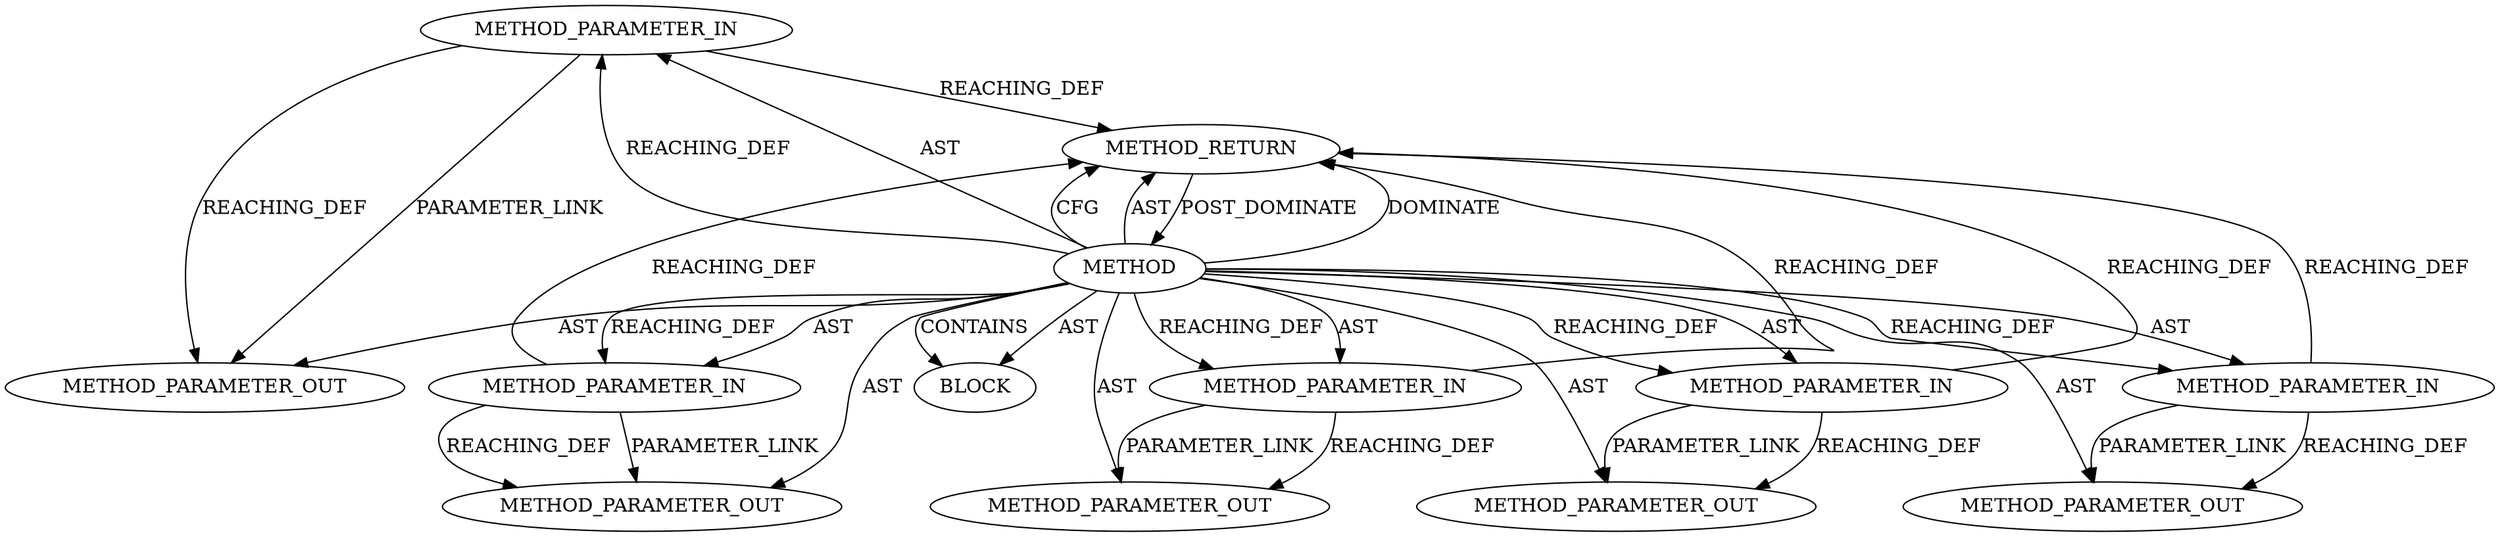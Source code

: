 digraph {
  281 [label=METHOD_PARAMETER_IN ORDER=3 CODE="struct pipe_inode_info *pipe" IS_VARIADIC=false COLUMN_NUMBER=7 LINE_NUMBER=164 TYPE_FULL_NAME="pipe_inode_info*" EVALUATION_STRATEGY="BY_VALUE" INDEX=3 NAME="pipe"]
  21189 [label=METHOD_PARAMETER_OUT ORDER=1 CODE="struct socket *sock" IS_VARIADIC=false COLUMN_NUMBER=28 LINE_NUMBER=163 TYPE_FULL_NAME="socket*" EVALUATION_STRATEGY="BY_VALUE" INDEX=1 NAME="sock"]
  21191 [label=METHOD_PARAMETER_OUT ORDER=3 CODE="struct pipe_inode_info *pipe" IS_VARIADIC=false COLUMN_NUMBER=7 LINE_NUMBER=164 TYPE_FULL_NAME="pipe_inode_info*" EVALUATION_STRATEGY="BY_VALUE" INDEX=3 NAME="pipe"]
  285 [label=METHOD_RETURN ORDER=7 CODE="RET" COLUMN_NUMBER=9 LINE_NUMBER=163 TYPE_FULL_NAME="ssize_t" EVALUATION_STRATEGY="BY_VALUE"]
  21192 [label=METHOD_PARAMETER_OUT ORDER=4 CODE="size_t len" IS_VARIADIC=false COLUMN_NUMBER=7 LINE_NUMBER=165 TYPE_FULL_NAME="size_t" EVALUATION_STRATEGY="BY_VALUE" INDEX=4 NAME="len"]
  279 [label=METHOD_PARAMETER_IN ORDER=1 CODE="struct socket *sock" IS_VARIADIC=false COLUMN_NUMBER=28 LINE_NUMBER=163 TYPE_FULL_NAME="socket*" EVALUATION_STRATEGY="BY_VALUE" INDEX=1 NAME="sock"]
  282 [label=METHOD_PARAMETER_IN ORDER=4 CODE="size_t len" IS_VARIADIC=false COLUMN_NUMBER=7 LINE_NUMBER=165 TYPE_FULL_NAME="size_t" EVALUATION_STRATEGY="BY_VALUE" INDEX=4 NAME="len"]
  280 [label=METHOD_PARAMETER_IN ORDER=2 CODE="loff_t *ppos" IS_VARIADIC=false COLUMN_NUMBER=49 LINE_NUMBER=163 TYPE_FULL_NAME="loff_t*" EVALUATION_STRATEGY="BY_VALUE" INDEX=2 NAME="ppos"]
  21193 [label=METHOD_PARAMETER_OUT ORDER=5 CODE="unsigned int flags" IS_VARIADIC=false COLUMN_NUMBER=19 LINE_NUMBER=165 TYPE_FULL_NAME="unsigned int" EVALUATION_STRATEGY="BY_VALUE" INDEX=5 NAME="flags"]
  283 [label=METHOD_PARAMETER_IN ORDER=5 CODE="unsigned int flags" IS_VARIADIC=false COLUMN_NUMBER=19 LINE_NUMBER=165 TYPE_FULL_NAME="unsigned int" EVALUATION_STRATEGY="BY_VALUE" INDEX=5 NAME="flags"]
  278 [label=METHOD COLUMN_NUMBER=9 LINE_NUMBER=163 COLUMN_NUMBER_END=37 IS_EXTERNAL=false SIGNATURE="ssize_t tls_sw_splice_read (socket*,loff_t*,pipe_inode_info*,size_t,unsigned int)" NAME="tls_sw_splice_read" AST_PARENT_TYPE="TYPE_DECL" AST_PARENT_FULL_NAME="tls.h:<global>" ORDER=34 CODE="ssize_t tls_sw_splice_read(struct socket *sock, loff_t *ppos,
			   struct pipe_inode_info *pipe,
			   size_t len, unsigned int flags);" FULL_NAME="tls_sw_splice_read" LINE_NUMBER_END=165 FILENAME="tls.h"]
  284 [label=BLOCK ORDER=6 ARGUMENT_INDEX=-1 CODE="<empty>" TYPE_FULL_NAME="<empty>"]
  21190 [label=METHOD_PARAMETER_OUT ORDER=2 CODE="loff_t *ppos" IS_VARIADIC=false COLUMN_NUMBER=49 LINE_NUMBER=163 TYPE_FULL_NAME="loff_t*" EVALUATION_STRATEGY="BY_VALUE" INDEX=2 NAME="ppos"]
  278 -> 281 [label=REACHING_DEF VARIABLE=""]
  278 -> 21190 [label=AST ]
  278 -> 283 [label=AST ]
  278 -> 21189 [label=AST ]
  278 -> 283 [label=REACHING_DEF VARIABLE=""]
  278 -> 21193 [label=AST ]
  278 -> 280 [label=AST ]
  278 -> 285 [label=DOMINATE ]
  282 -> 21192 [label=REACHING_DEF VARIABLE="len"]
  278 -> 279 [label=AST ]
  279 -> 21189 [label=REACHING_DEF VARIABLE="sock"]
  278 -> 285 [label=CFG ]
  281 -> 21191 [label=REACHING_DEF VARIABLE="pipe"]
  283 -> 285 [label=REACHING_DEF VARIABLE="flags"]
  278 -> 279 [label=REACHING_DEF VARIABLE=""]
  278 -> 284 [label=AST ]
  278 -> 282 [label=AST ]
  280 -> 21190 [label=REACHING_DEF VARIABLE="ppos"]
  282 -> 285 [label=REACHING_DEF VARIABLE="len"]
  283 -> 21193 [label=REACHING_DEF VARIABLE="flags"]
  280 -> 285 [label=REACHING_DEF VARIABLE="ppos"]
  278 -> 285 [label=AST ]
  278 -> 21192 [label=AST ]
  282 -> 21192 [label=PARAMETER_LINK ]
  278 -> 281 [label=AST ]
  278 -> 21191 [label=AST ]
  278 -> 282 [label=REACHING_DEF VARIABLE=""]
  285 -> 278 [label=POST_DOMINATE ]
  279 -> 285 [label=REACHING_DEF VARIABLE="sock"]
  280 -> 21190 [label=PARAMETER_LINK ]
  279 -> 21189 [label=PARAMETER_LINK ]
  278 -> 284 [label=CONTAINS ]
  278 -> 280 [label=REACHING_DEF VARIABLE=""]
  281 -> 285 [label=REACHING_DEF VARIABLE="pipe"]
  281 -> 21191 [label=PARAMETER_LINK ]
  283 -> 21193 [label=PARAMETER_LINK ]
}
